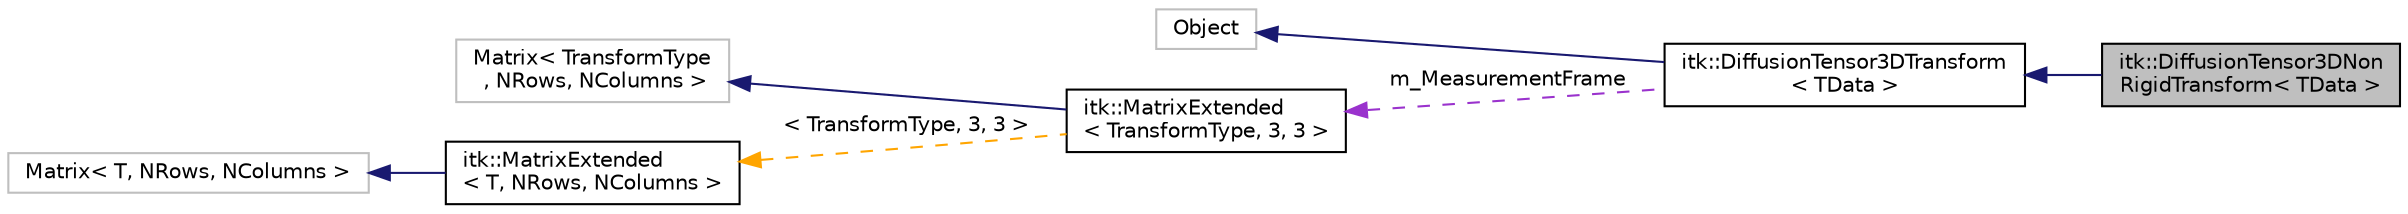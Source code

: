 digraph "itk::DiffusionTensor3DNonRigidTransform&lt; TData &gt;"
{
  bgcolor="transparent";
  edge [fontname="Helvetica",fontsize="10",labelfontname="Helvetica",labelfontsize="10"];
  node [fontname="Helvetica",fontsize="10",shape=record];
  rankdir="LR";
  Node3 [label="itk::DiffusionTensor3DNon\lRigidTransform\< TData \>",height=0.2,width=0.4,color="black", fillcolor="grey75", style="filled", fontcolor="black"];
  Node4 -> Node3 [dir="back",color="midnightblue",fontsize="10",style="solid",fontname="Helvetica"];
  Node4 [label="itk::DiffusionTensor3DTransform\l\< TData \>",height=0.2,width=0.4,color="black",URL="$classitk_1_1DiffusionTensor3DTransform.html"];
  Node5 -> Node4 [dir="back",color="midnightblue",fontsize="10",style="solid",fontname="Helvetica"];
  Node5 [label="Object",height=0.2,width=0.4,color="grey75"];
  Node6 -> Node4 [dir="back",color="darkorchid3",fontsize="10",style="dashed",label=" m_MeasurementFrame" ,fontname="Helvetica"];
  Node6 [label="itk::MatrixExtended\l\< TransformType, 3, 3 \>",height=0.2,width=0.4,color="black",URL="$classitk_1_1MatrixExtended.html"];
  Node7 -> Node6 [dir="back",color="midnightblue",fontsize="10",style="solid",fontname="Helvetica"];
  Node7 [label="Matrix\< TransformType\l , NRows, NColumns \>",height=0.2,width=0.4,color="grey75"];
  Node8 -> Node6 [dir="back",color="orange",fontsize="10",style="dashed",label=" \< TransformType, 3, 3 \>" ,fontname="Helvetica"];
  Node8 [label="itk::MatrixExtended\l\< T, NRows, NColumns \>",height=0.2,width=0.4,color="black",URL="$classitk_1_1MatrixExtended.html"];
  Node9 -> Node8 [dir="back",color="midnightblue",fontsize="10",style="solid",fontname="Helvetica"];
  Node9 [label="Matrix\< T, NRows, NColumns \>",height=0.2,width=0.4,color="grey75"];
}

